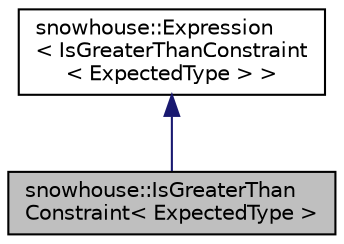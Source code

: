 digraph "snowhouse::IsGreaterThanConstraint&lt; ExpectedType &gt;"
{
 // INTERACTIVE_SVG=YES
  edge [fontname="Helvetica",fontsize="10",labelfontname="Helvetica",labelfontsize="10"];
  node [fontname="Helvetica",fontsize="10",shape=record];
  Node2 [label="snowhouse::IsGreaterThan\lConstraint\< ExpectedType \>",height=0.2,width=0.4,color="black", fillcolor="grey75", style="filled", fontcolor="black"];
  Node3 -> Node2 [dir="back",color="midnightblue",fontsize="10",style="solid",fontname="Helvetica"];
  Node3 [label="snowhouse::Expression\l\< IsGreaterThanConstraint\l\< ExpectedType \> \>",height=0.2,width=0.4,color="black", fillcolor="white", style="filled",URL="$structsnowhouse_1_1Expression.html"];
}

